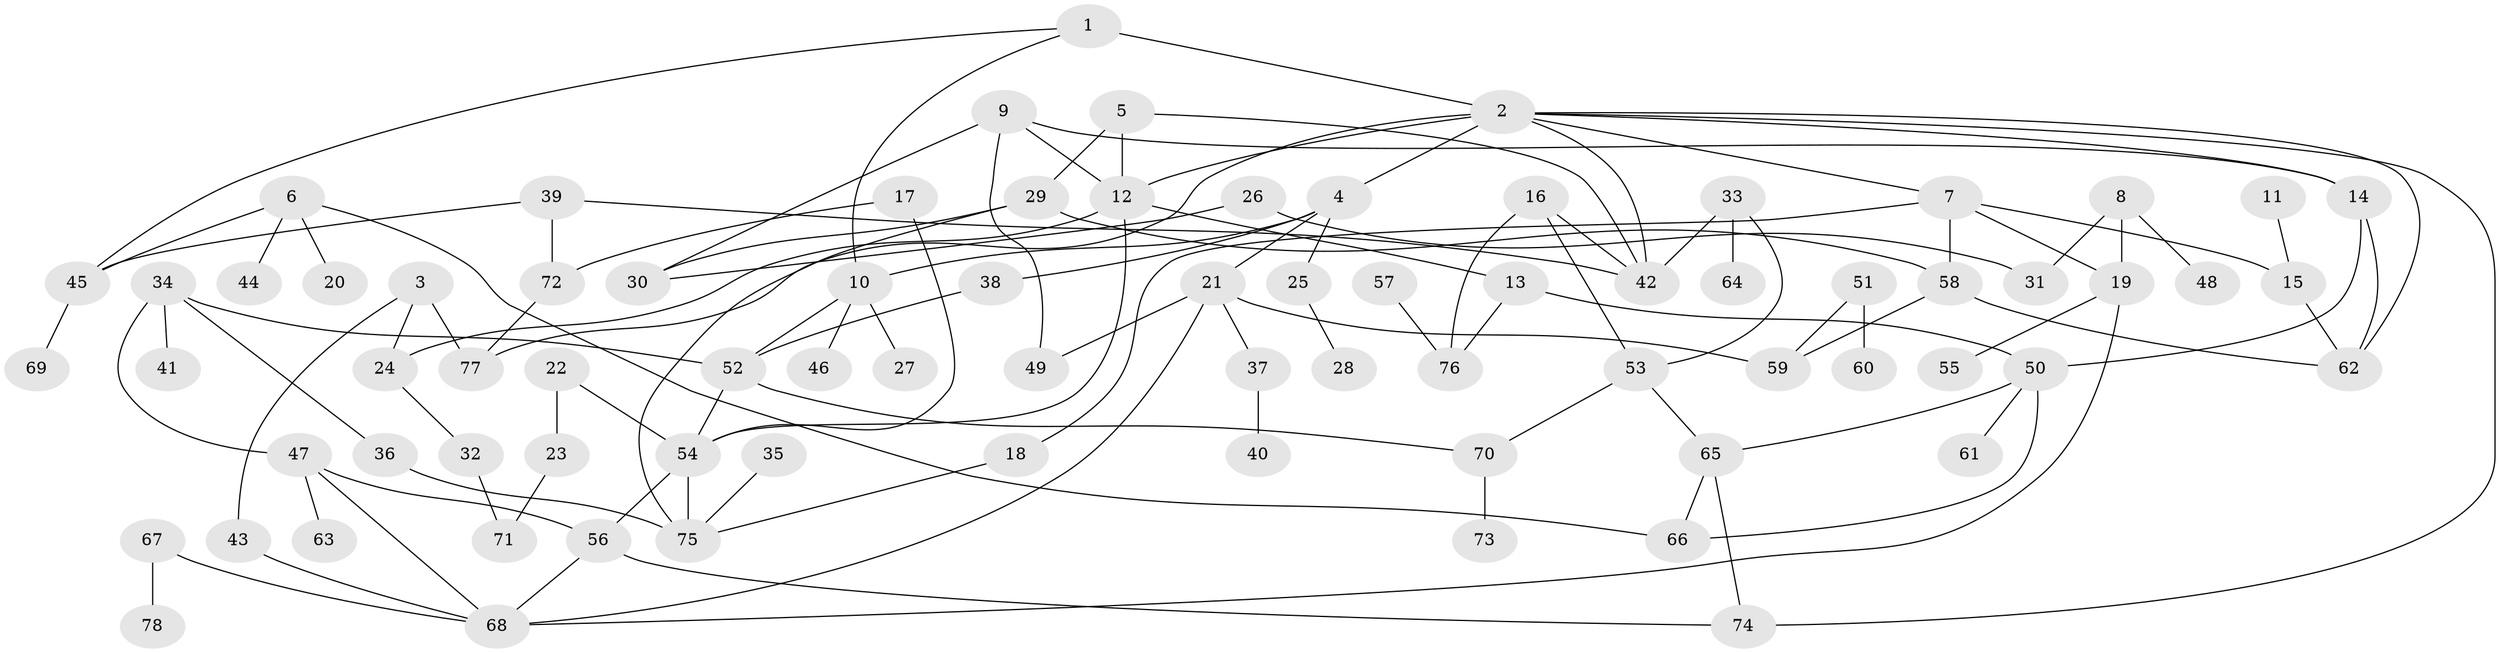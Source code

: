 // original degree distribution, {6: 0.05405405405405406, 4: 0.13513513513513514, 3: 0.16216216216216217, 5: 0.06306306306306306, 7: 0.018018018018018018, 2: 0.2702702702702703, 1: 0.2972972972972973}
// Generated by graph-tools (version 1.1) at 2025/36/03/04/25 23:36:12]
// undirected, 78 vertices, 112 edges
graph export_dot {
  node [color=gray90,style=filled];
  1;
  2;
  3;
  4;
  5;
  6;
  7;
  8;
  9;
  10;
  11;
  12;
  13;
  14;
  15;
  16;
  17;
  18;
  19;
  20;
  21;
  22;
  23;
  24;
  25;
  26;
  27;
  28;
  29;
  30;
  31;
  32;
  33;
  34;
  35;
  36;
  37;
  38;
  39;
  40;
  41;
  42;
  43;
  44;
  45;
  46;
  47;
  48;
  49;
  50;
  51;
  52;
  53;
  54;
  55;
  56;
  57;
  58;
  59;
  60;
  61;
  62;
  63;
  64;
  65;
  66;
  67;
  68;
  69;
  70;
  71;
  72;
  73;
  74;
  75;
  76;
  77;
  78;
  1 -- 2 [weight=2.0];
  1 -- 10 [weight=1.0];
  1 -- 45 [weight=1.0];
  2 -- 4 [weight=1.0];
  2 -- 7 [weight=1.0];
  2 -- 12 [weight=1.0];
  2 -- 14 [weight=1.0];
  2 -- 42 [weight=1.0];
  2 -- 62 [weight=1.0];
  2 -- 74 [weight=1.0];
  2 -- 77 [weight=1.0];
  3 -- 24 [weight=1.0];
  3 -- 43 [weight=1.0];
  3 -- 77 [weight=1.0];
  4 -- 10 [weight=1.0];
  4 -- 21 [weight=1.0];
  4 -- 25 [weight=1.0];
  4 -- 38 [weight=1.0];
  5 -- 12 [weight=1.0];
  5 -- 29 [weight=1.0];
  5 -- 42 [weight=1.0];
  6 -- 20 [weight=1.0];
  6 -- 44 [weight=1.0];
  6 -- 45 [weight=1.0];
  6 -- 66 [weight=1.0];
  7 -- 15 [weight=1.0];
  7 -- 18 [weight=1.0];
  7 -- 19 [weight=1.0];
  7 -- 58 [weight=1.0];
  8 -- 19 [weight=1.0];
  8 -- 31 [weight=1.0];
  8 -- 48 [weight=1.0];
  9 -- 12 [weight=1.0];
  9 -- 14 [weight=1.0];
  9 -- 30 [weight=1.0];
  9 -- 49 [weight=1.0];
  10 -- 27 [weight=1.0];
  10 -- 46 [weight=1.0];
  10 -- 52 [weight=1.0];
  11 -- 15 [weight=1.0];
  12 -- 13 [weight=1.0];
  12 -- 24 [weight=1.0];
  12 -- 54 [weight=1.0];
  13 -- 50 [weight=1.0];
  13 -- 76 [weight=1.0];
  14 -- 50 [weight=1.0];
  14 -- 62 [weight=1.0];
  15 -- 62 [weight=1.0];
  16 -- 42 [weight=1.0];
  16 -- 53 [weight=1.0];
  16 -- 76 [weight=1.0];
  17 -- 54 [weight=1.0];
  17 -- 72 [weight=1.0];
  18 -- 75 [weight=1.0];
  19 -- 55 [weight=1.0];
  19 -- 68 [weight=1.0];
  21 -- 37 [weight=1.0];
  21 -- 49 [weight=1.0];
  21 -- 59 [weight=1.0];
  21 -- 68 [weight=1.0];
  22 -- 23 [weight=1.0];
  22 -- 54 [weight=1.0];
  23 -- 71 [weight=1.0];
  24 -- 32 [weight=1.0];
  25 -- 28 [weight=1.0];
  26 -- 30 [weight=1.0];
  26 -- 31 [weight=1.0];
  29 -- 30 [weight=1.0];
  29 -- 58 [weight=1.0];
  29 -- 75 [weight=1.0];
  32 -- 71 [weight=1.0];
  33 -- 42 [weight=1.0];
  33 -- 53 [weight=1.0];
  33 -- 64 [weight=1.0];
  34 -- 36 [weight=1.0];
  34 -- 41 [weight=1.0];
  34 -- 47 [weight=1.0];
  34 -- 52 [weight=1.0];
  35 -- 75 [weight=1.0];
  36 -- 75 [weight=1.0];
  37 -- 40 [weight=1.0];
  38 -- 52 [weight=1.0];
  39 -- 42 [weight=1.0];
  39 -- 45 [weight=1.0];
  39 -- 72 [weight=1.0];
  43 -- 68 [weight=1.0];
  45 -- 69 [weight=1.0];
  47 -- 56 [weight=1.0];
  47 -- 63 [weight=1.0];
  47 -- 68 [weight=1.0];
  50 -- 61 [weight=1.0];
  50 -- 65 [weight=1.0];
  50 -- 66 [weight=1.0];
  51 -- 59 [weight=1.0];
  51 -- 60 [weight=1.0];
  52 -- 54 [weight=1.0];
  52 -- 70 [weight=1.0];
  53 -- 65 [weight=1.0];
  53 -- 70 [weight=1.0];
  54 -- 56 [weight=1.0];
  54 -- 75 [weight=1.0];
  56 -- 68 [weight=1.0];
  56 -- 74 [weight=1.0];
  57 -- 76 [weight=1.0];
  58 -- 59 [weight=1.0];
  58 -- 62 [weight=1.0];
  65 -- 66 [weight=1.0];
  65 -- 74 [weight=1.0];
  67 -- 68 [weight=1.0];
  67 -- 78 [weight=1.0];
  70 -- 73 [weight=1.0];
  72 -- 77 [weight=1.0];
}
